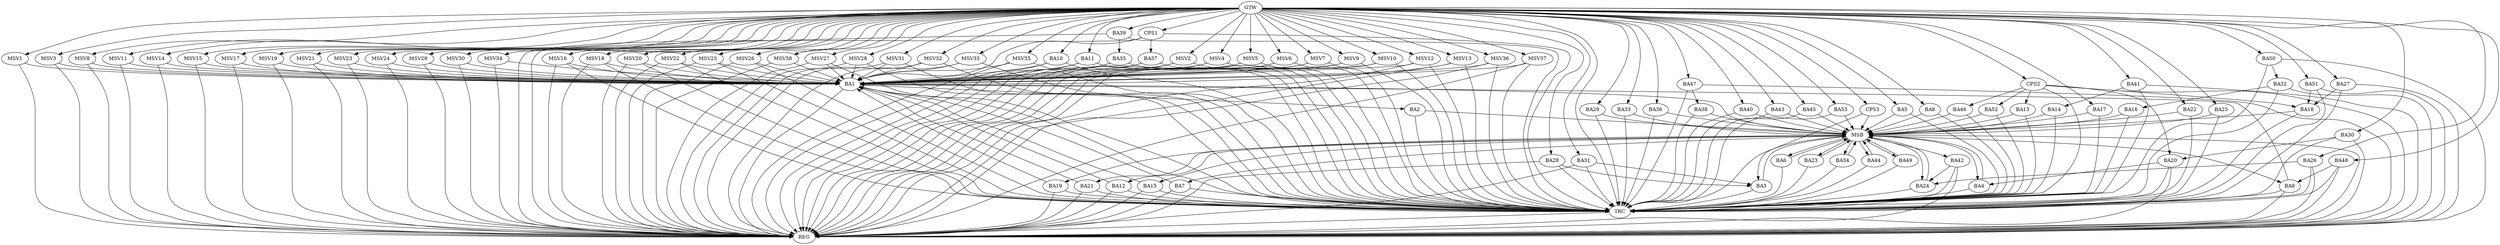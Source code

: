 strict digraph G {
  BA1 [ label="BA1" ];
  BA2 [ label="BA2" ];
  BA3 [ label="BA3" ];
  BA4 [ label="BA4" ];
  BA5 [ label="BA5" ];
  BA6 [ label="BA6" ];
  BA7 [ label="BA7" ];
  BA8 [ label="BA8" ];
  BA9 [ label="BA9" ];
  BA10 [ label="BA10" ];
  BA11 [ label="BA11" ];
  BA12 [ label="BA12" ];
  BA13 [ label="BA13" ];
  BA14 [ label="BA14" ];
  BA15 [ label="BA15" ];
  BA16 [ label="BA16" ];
  BA17 [ label="BA17" ];
  BA18 [ label="BA18" ];
  BA19 [ label="BA19" ];
  BA20 [ label="BA20" ];
  BA21 [ label="BA21" ];
  BA22 [ label="BA22" ];
  BA23 [ label="BA23" ];
  BA24 [ label="BA24" ];
  BA25 [ label="BA25" ];
  BA26 [ label="BA26" ];
  BA27 [ label="BA27" ];
  BA28 [ label="BA28" ];
  BA29 [ label="BA29" ];
  BA30 [ label="BA30" ];
  BA31 [ label="BA31" ];
  BA32 [ label="BA32" ];
  BA33 [ label="BA33" ];
  BA34 [ label="BA34" ];
  BA35 [ label="BA35" ];
  BA36 [ label="BA36" ];
  BA37 [ label="BA37" ];
  BA38 [ label="BA38" ];
  BA39 [ label="BA39" ];
  BA40 [ label="BA40" ];
  BA41 [ label="BA41" ];
  BA42 [ label="BA42" ];
  BA43 [ label="BA43" ];
  BA44 [ label="BA44" ];
  BA45 [ label="BA45" ];
  BA46 [ label="BA46" ];
  BA47 [ label="BA47" ];
  BA48 [ label="BA48" ];
  BA49 [ label="BA49" ];
  BA50 [ label="BA50" ];
  BA51 [ label="BA51" ];
  BA52 [ label="BA52" ];
  BA53 [ label="BA53" ];
  CPS1 [ label="CPS1" ];
  CPS2 [ label="CPS2" ];
  CPS3 [ label="CPS3" ];
  GTW [ label="GTW" ];
  REG [ label="REG" ];
  MSB [ label="MSB" ];
  TRC [ label="TRC" ];
  MSV1 [ label="MSV1" ];
  MSV2 [ label="MSV2" ];
  MSV3 [ label="MSV3" ];
  MSV4 [ label="MSV4" ];
  MSV5 [ label="MSV5" ];
  MSV6 [ label="MSV6" ];
  MSV7 [ label="MSV7" ];
  MSV8 [ label="MSV8" ];
  MSV9 [ label="MSV9" ];
  MSV10 [ label="MSV10" ];
  MSV11 [ label="MSV11" ];
  MSV12 [ label="MSV12" ];
  MSV13 [ label="MSV13" ];
  MSV14 [ label="MSV14" ];
  MSV15 [ label="MSV15" ];
  MSV16 [ label="MSV16" ];
  MSV17 [ label="MSV17" ];
  MSV18 [ label="MSV18" ];
  MSV19 [ label="MSV19" ];
  MSV20 [ label="MSV20" ];
  MSV21 [ label="MSV21" ];
  MSV22 [ label="MSV22" ];
  MSV23 [ label="MSV23" ];
  MSV24 [ label="MSV24" ];
  MSV25 [ label="MSV25" ];
  MSV26 [ label="MSV26" ];
  MSV27 [ label="MSV27" ];
  MSV28 [ label="MSV28" ];
  MSV29 [ label="MSV29" ];
  MSV30 [ label="MSV30" ];
  MSV31 [ label="MSV31" ];
  MSV32 [ label="MSV32" ];
  MSV33 [ label="MSV33" ];
  MSV34 [ label="MSV34" ];
  MSV35 [ label="MSV35" ];
  MSV36 [ label="MSV36" ];
  MSV37 [ label="MSV37" ];
  MSV38 [ label="MSV38" ];
  BA1 -> BA2;
  BA7 -> BA1;
  BA9 -> BA1;
  BA10 -> BA1;
  BA11 -> BA1;
  BA12 -> BA1;
  BA15 -> BA1;
  BA19 -> BA1;
  BA20 -> BA4;
  BA21 -> BA1;
  BA26 -> BA24;
  BA27 -> BA18;
  BA28 -> BA3;
  BA30 -> BA20;
  BA31 -> BA3;
  BA32 -> BA16;
  BA35 -> BA1;
  BA37 -> BA1;
  BA39 -> BA35;
  BA41 -> BA14;
  BA42 -> BA24;
  BA47 -> BA38;
  BA48 -> BA9;
  BA50 -> BA32;
  BA51 -> BA18;
  CPS1 -> BA37;
  CPS1 -> BA1;
  CPS2 -> BA13;
  CPS2 -> BA20;
  CPS2 -> BA18;
  CPS2 -> BA52;
  CPS2 -> BA46;
  GTW -> BA5;
  GTW -> BA8;
  GTW -> BA10;
  GTW -> BA11;
  GTW -> BA17;
  GTW -> BA22;
  GTW -> BA25;
  GTW -> BA26;
  GTW -> BA27;
  GTW -> BA28;
  GTW -> BA29;
  GTW -> BA30;
  GTW -> BA31;
  GTW -> BA33;
  GTW -> BA36;
  GTW -> BA39;
  GTW -> BA40;
  GTW -> BA41;
  GTW -> BA43;
  GTW -> BA45;
  GTW -> BA47;
  GTW -> BA48;
  GTW -> BA50;
  GTW -> BA51;
  GTW -> BA53;
  GTW -> CPS1;
  GTW -> CPS2;
  GTW -> CPS3;
  BA1 -> REG;
  BA7 -> REG;
  BA9 -> REG;
  BA10 -> REG;
  BA11 -> REG;
  BA12 -> REG;
  BA15 -> REG;
  BA19 -> REG;
  BA20 -> REG;
  BA21 -> REG;
  BA26 -> REG;
  BA27 -> REG;
  BA28 -> REG;
  BA30 -> REG;
  BA31 -> REG;
  BA32 -> REG;
  BA35 -> REG;
  BA37 -> REG;
  BA39 -> REG;
  BA41 -> REG;
  BA42 -> REG;
  BA47 -> REG;
  BA48 -> REG;
  BA50 -> REG;
  BA51 -> REG;
  CPS1 -> REG;
  CPS2 -> REG;
  BA2 -> MSB;
  MSB -> BA1;
  MSB -> REG;
  BA3 -> MSB;
  BA4 -> MSB;
  BA5 -> MSB;
  BA6 -> MSB;
  BA8 -> MSB;
  MSB -> BA4;
  BA13 -> MSB;
  MSB -> BA12;
  BA14 -> MSB;
  BA16 -> MSB;
  BA17 -> MSB;
  MSB -> BA9;
  BA18 -> MSB;
  BA22 -> MSB;
  BA23 -> MSB;
  BA24 -> MSB;
  BA25 -> MSB;
  MSB -> BA3;
  BA29 -> MSB;
  MSB -> BA21;
  BA33 -> MSB;
  MSB -> BA19;
  BA34 -> MSB;
  MSB -> BA7;
  BA36 -> MSB;
  MSB -> BA6;
  BA38 -> MSB;
  MSB -> BA23;
  BA40 -> MSB;
  BA43 -> MSB;
  BA44 -> MSB;
  MSB -> BA24;
  BA45 -> MSB;
  MSB -> BA42;
  BA46 -> MSB;
  MSB -> BA44;
  BA49 -> MSB;
  MSB -> BA15;
  BA52 -> MSB;
  BA53 -> MSB;
  CPS3 -> MSB;
  MSB -> BA34;
  MSB -> BA49;
  BA1 -> TRC;
  BA2 -> TRC;
  BA3 -> TRC;
  BA4 -> TRC;
  BA5 -> TRC;
  BA6 -> TRC;
  BA7 -> TRC;
  BA8 -> TRC;
  BA9 -> TRC;
  BA10 -> TRC;
  BA11 -> TRC;
  BA12 -> TRC;
  BA13 -> TRC;
  BA14 -> TRC;
  BA15 -> TRC;
  BA16 -> TRC;
  BA17 -> TRC;
  BA18 -> TRC;
  BA19 -> TRC;
  BA20 -> TRC;
  BA21 -> TRC;
  BA22 -> TRC;
  BA23 -> TRC;
  BA24 -> TRC;
  BA25 -> TRC;
  BA26 -> TRC;
  BA27 -> TRC;
  BA28 -> TRC;
  BA29 -> TRC;
  BA30 -> TRC;
  BA31 -> TRC;
  BA32 -> TRC;
  BA33 -> TRC;
  BA34 -> TRC;
  BA35 -> TRC;
  BA36 -> TRC;
  BA37 -> TRC;
  BA38 -> TRC;
  BA39 -> TRC;
  BA40 -> TRC;
  BA41 -> TRC;
  BA42 -> TRC;
  BA43 -> TRC;
  BA44 -> TRC;
  BA45 -> TRC;
  BA46 -> TRC;
  BA47 -> TRC;
  BA48 -> TRC;
  BA49 -> TRC;
  BA50 -> TRC;
  BA51 -> TRC;
  BA52 -> TRC;
  BA53 -> TRC;
  CPS1 -> TRC;
  CPS2 -> TRC;
  CPS3 -> TRC;
  GTW -> TRC;
  TRC -> REG;
  MSV1 -> BA1;
  MSV2 -> BA1;
  GTW -> MSV1;
  MSV1 -> REG;
  GTW -> MSV2;
  MSV2 -> REG;
  MSV2 -> TRC;
  MSV3 -> BA1;
  MSV4 -> BA1;
  MSV5 -> BA1;
  MSV6 -> BA1;
  MSV7 -> BA1;
  MSV8 -> BA1;
  MSV9 -> BA1;
  MSV10 -> BA1;
  MSV11 -> BA1;
  MSV12 -> BA1;
  GTW -> MSV3;
  MSV3 -> REG;
  GTW -> MSV4;
  MSV4 -> REG;
  MSV4 -> TRC;
  GTW -> MSV5;
  MSV5 -> REG;
  MSV5 -> TRC;
  GTW -> MSV6;
  MSV6 -> REG;
  MSV6 -> TRC;
  GTW -> MSV7;
  MSV7 -> REG;
  MSV7 -> TRC;
  GTW -> MSV8;
  MSV8 -> REG;
  GTW -> MSV9;
  MSV9 -> REG;
  MSV9 -> TRC;
  GTW -> MSV10;
  MSV10 -> REG;
  MSV10 -> TRC;
  GTW -> MSV11;
  MSV11 -> REG;
  GTW -> MSV12;
  MSV12 -> REG;
  MSV12 -> TRC;
  MSV13 -> BA1;
  MSV14 -> BA1;
  GTW -> MSV13;
  MSV13 -> REG;
  MSV13 -> TRC;
  GTW -> MSV14;
  MSV14 -> REG;
  MSV15 -> BA1;
  MSV16 -> BA1;
  GTW -> MSV15;
  MSV15 -> REG;
  GTW -> MSV16;
  MSV16 -> REG;
  MSV16 -> TRC;
  MSV17 -> BA1;
  GTW -> MSV17;
  MSV17 -> REG;
  MSV18 -> BA1;
  MSV19 -> BA1;
  MSV20 -> BA1;
  MSV21 -> BA1;
  GTW -> MSV18;
  MSV18 -> REG;
  MSV18 -> TRC;
  GTW -> MSV19;
  MSV19 -> REG;
  GTW -> MSV20;
  MSV20 -> REG;
  MSV20 -> TRC;
  GTW -> MSV21;
  MSV21 -> REG;
  MSV22 -> BA1;
  MSV23 -> BA1;
  GTW -> MSV22;
  MSV22 -> REG;
  MSV22 -> TRC;
  GTW -> MSV23;
  MSV23 -> REG;
  MSV24 -> BA1;
  GTW -> MSV24;
  MSV24 -> REG;
  MSV25 -> BA1;
  MSV26 -> BA1;
  MSV27 -> BA1;
  MSV28 -> BA1;
  GTW -> MSV25;
  MSV25 -> REG;
  MSV25 -> TRC;
  GTW -> MSV26;
  MSV26 -> REG;
  MSV26 -> TRC;
  GTW -> MSV27;
  MSV27 -> REG;
  MSV27 -> TRC;
  GTW -> MSV28;
  MSV28 -> REG;
  MSV28 -> TRC;
  MSV29 -> BA1;
  GTW -> MSV29;
  MSV29 -> REG;
  MSV30 -> BA1;
  MSV31 -> BA1;
  MSV32 -> BA1;
  GTW -> MSV30;
  MSV30 -> REG;
  GTW -> MSV31;
  MSV31 -> REG;
  MSV31 -> TRC;
  GTW -> MSV32;
  MSV32 -> REG;
  MSV32 -> TRC;
  MSV33 -> BA1;
  GTW -> MSV33;
  MSV33 -> REG;
  MSV33 -> TRC;
  MSV34 -> BA1;
  MSV35 -> BA1;
  MSV36 -> BA1;
  MSV37 -> BA1;
  MSV38 -> BA1;
  GTW -> MSV34;
  MSV34 -> REG;
  GTW -> MSV35;
  MSV35 -> REG;
  MSV35 -> TRC;
  GTW -> MSV36;
  MSV36 -> REG;
  MSV36 -> TRC;
  GTW -> MSV37;
  MSV37 -> REG;
  MSV37 -> TRC;
  GTW -> MSV38;
  MSV38 -> REG;
}
